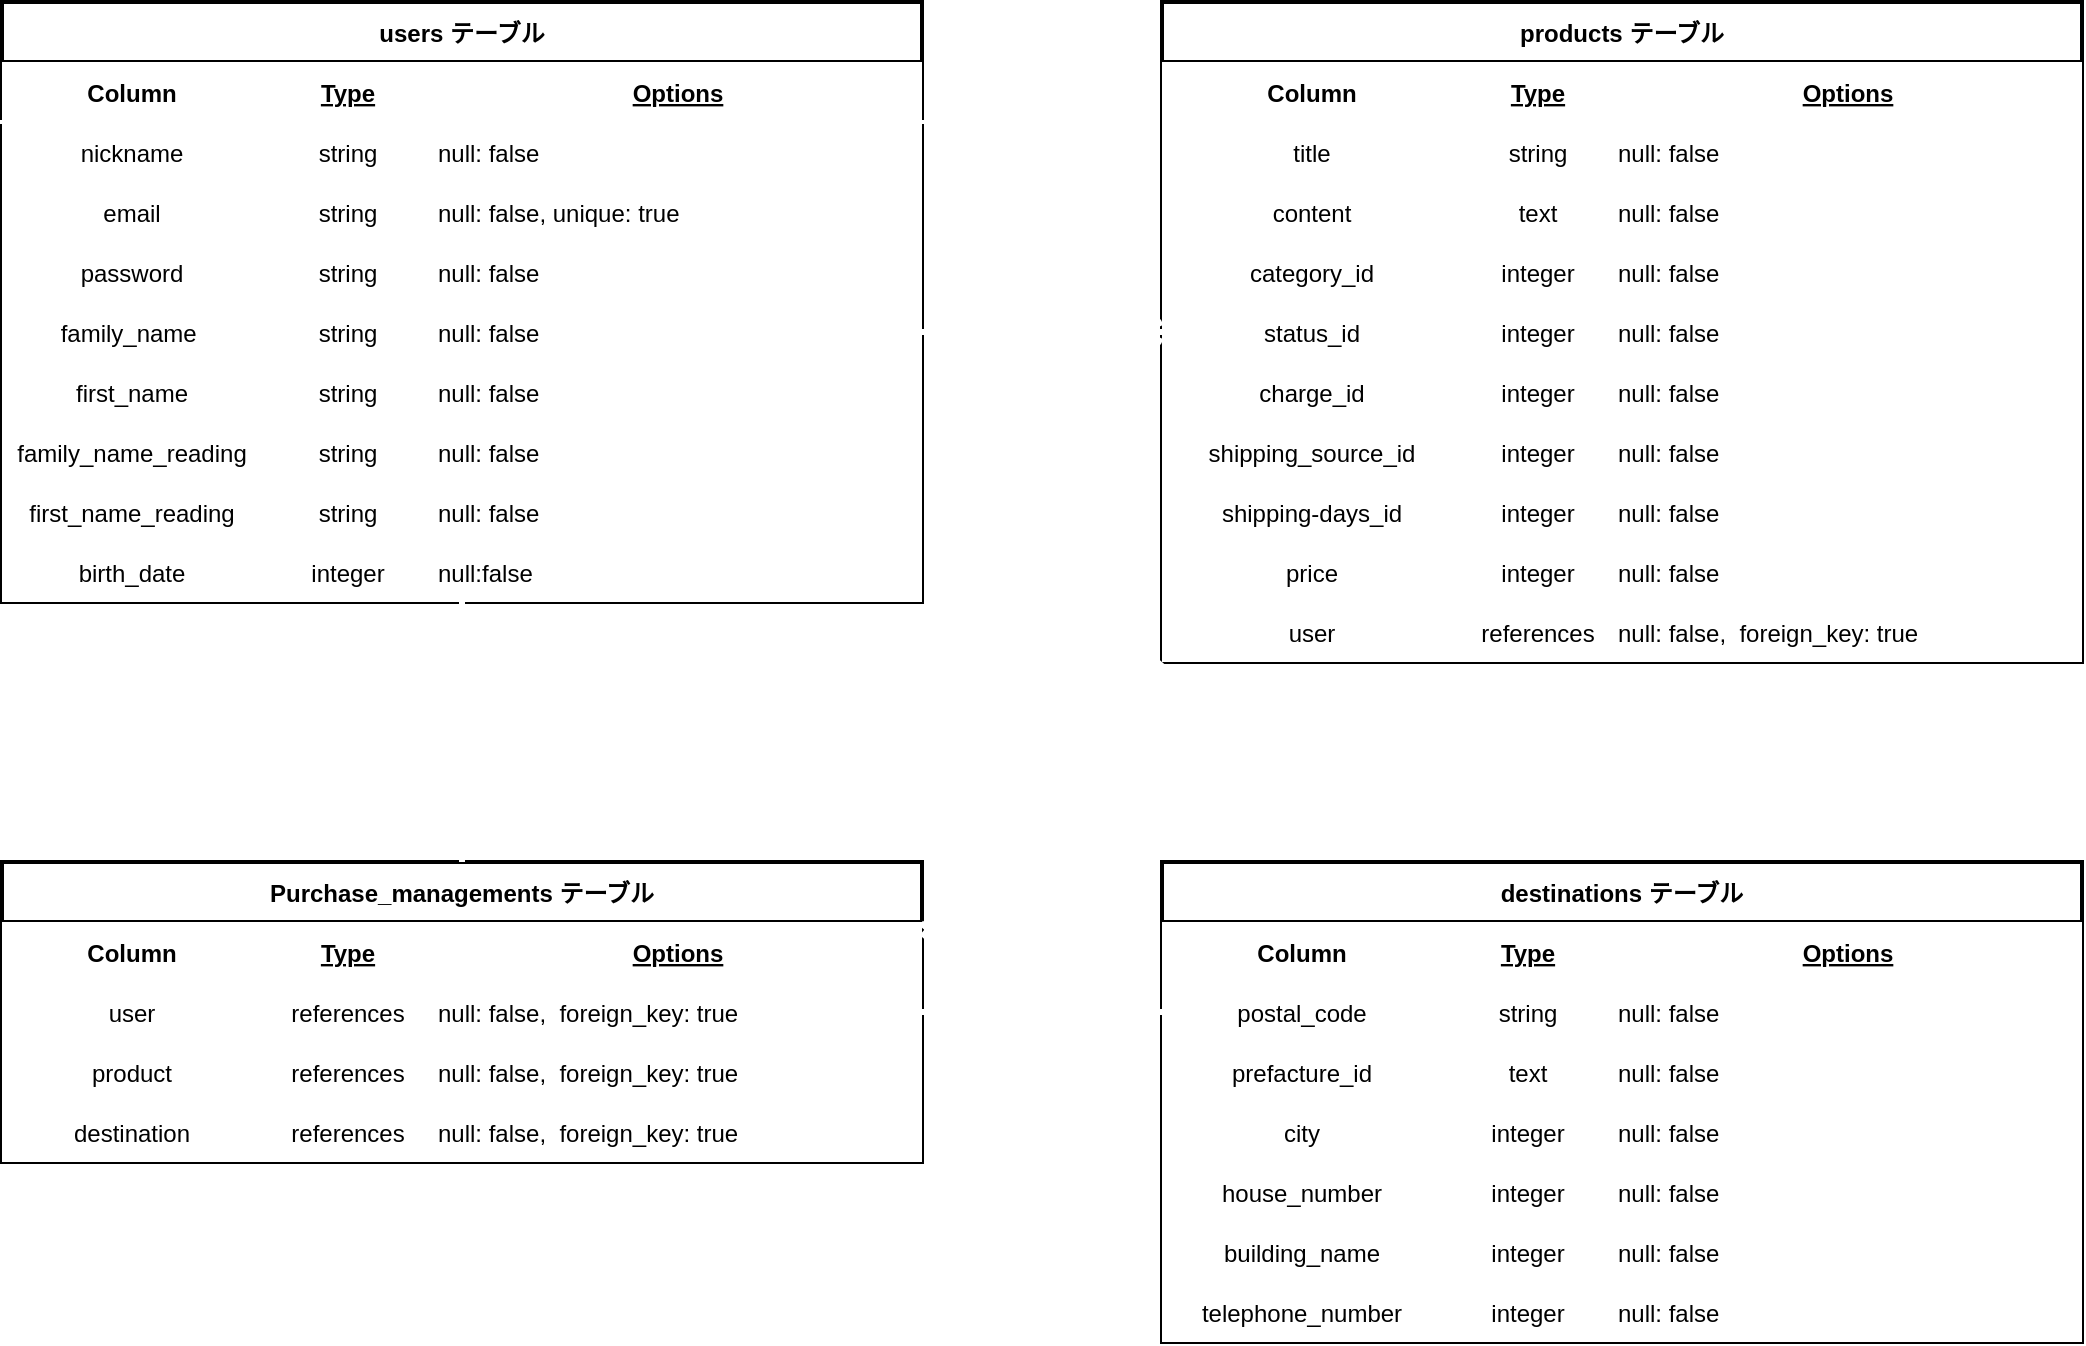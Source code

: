 <mxfile>
    <diagram id="tLEwSPBX2XLxRTHrnTl1" name="ページ1">
        <mxGraphModel dx="793" dy="527" grid="1" gridSize="10" guides="1" tooltips="1" connect="1" arrows="1" fold="1" page="1" pageScale="1" pageWidth="827" pageHeight="1169" math="0" shadow="0">
            <root>
                <mxCell id="0"/>
                <mxCell id="1" parent="0"/>
                <mxCell id="2" value="users テーブル" style="shape=table;startSize=30;container=1;collapsible=1;childLayout=tableLayout;fixedRows=1;rowLines=0;fontStyle=1;align=center;resizeLast=1;strokeWidth=2;" parent="1" vertex="1">
                    <mxGeometry x="20" y="40" width="460" height="300" as="geometry">
                        <mxRectangle x="20" y="40" width="120" height="30" as="alternateBounds"/>
                    </mxGeometry>
                </mxCell>
                <mxCell id="3" value="" style="shape=partialRectangle;collapsible=0;dropTarget=0;pointerEvents=0;top=0;left=0;bottom=1;right=0;points=[[0,0.5],[1,0.5]];portConstraint=eastwest;strokeWidth=2;strokeColor=#FFFFFF;" parent="2" vertex="1">
                    <mxGeometry y="30" width="460" height="30" as="geometry"/>
                </mxCell>
                <mxCell id="4" value="Column" style="shape=partialRectangle;connectable=0;top=0;left=0;bottom=0;right=0;fontStyle=1;overflow=hidden;strokeWidth=2;" parent="3" vertex="1">
                    <mxGeometry width="130" height="30" as="geometry">
                        <mxRectangle width="130" height="30" as="alternateBounds"/>
                    </mxGeometry>
                </mxCell>
                <mxCell id="5" value="Type" style="shape=partialRectangle;connectable=0;top=0;left=0;bottom=0;right=0;align=center;spacingLeft=6;fontStyle=5;overflow=hidden;shadow=0;strokeWidth=2;" parent="3" vertex="1">
                    <mxGeometry x="130" width="80" height="30" as="geometry">
                        <mxRectangle width="80" height="30" as="alternateBounds"/>
                    </mxGeometry>
                </mxCell>
                <mxCell id="24" value="Options" style="shape=partialRectangle;connectable=0;top=0;left=0;bottom=0;right=0;align=center;spacingLeft=6;fontStyle=5;overflow=hidden;strokeWidth=2;strokeColor=default;perimeterSpacing=2;" parent="3" vertex="1">
                    <mxGeometry x="210" width="250" height="30" as="geometry">
                        <mxRectangle width="250" height="30" as="alternateBounds"/>
                    </mxGeometry>
                </mxCell>
                <mxCell id="6" value="" style="shape=partialRectangle;collapsible=0;dropTarget=0;pointerEvents=0;top=0;left=0;bottom=0;right=0;points=[[0,0.5],[1,0.5]];portConstraint=eastwest;strokeWidth=2;" parent="2" vertex="1">
                    <mxGeometry y="60" width="460" height="30" as="geometry"/>
                </mxCell>
                <mxCell id="7" value="nickname" style="shape=partialRectangle;connectable=0;top=0;left=0;bottom=0;right=0;editable=1;overflow=hidden;strokeWidth=2;" parent="6" vertex="1">
                    <mxGeometry width="130" height="30" as="geometry">
                        <mxRectangle width="130" height="30" as="alternateBounds"/>
                    </mxGeometry>
                </mxCell>
                <mxCell id="8" value="string" style="shape=partialRectangle;connectable=0;top=0;left=0;bottom=0;right=0;align=center;spacingLeft=6;overflow=hidden;strokeWidth=2;" parent="6" vertex="1">
                    <mxGeometry x="130" width="80" height="30" as="geometry">
                        <mxRectangle width="80" height="30" as="alternateBounds"/>
                    </mxGeometry>
                </mxCell>
                <mxCell id="25" value="null: false" style="shape=partialRectangle;connectable=0;top=0;left=0;bottom=0;right=0;align=left;spacingLeft=6;overflow=hidden;strokeWidth=2;" parent="6" vertex="1">
                    <mxGeometry x="210" width="250" height="30" as="geometry">
                        <mxRectangle width="250" height="30" as="alternateBounds"/>
                    </mxGeometry>
                </mxCell>
                <mxCell id="9" value="" style="shape=partialRectangle;collapsible=0;dropTarget=0;pointerEvents=0;top=0;left=0;bottom=0;right=0;points=[[0,0.5],[1,0.5]];portConstraint=eastwest;strokeWidth=2;" parent="2" vertex="1">
                    <mxGeometry y="90" width="460" height="30" as="geometry"/>
                </mxCell>
                <mxCell id="10" value="email" style="shape=partialRectangle;connectable=0;top=0;left=0;bottom=0;right=0;editable=1;overflow=hidden;strokeWidth=2;" parent="9" vertex="1">
                    <mxGeometry width="130" height="30" as="geometry">
                        <mxRectangle width="130" height="30" as="alternateBounds"/>
                    </mxGeometry>
                </mxCell>
                <mxCell id="11" value="string" style="shape=partialRectangle;connectable=0;top=0;left=0;bottom=0;right=0;align=center;spacingLeft=6;overflow=hidden;strokeWidth=2;" parent="9" vertex="1">
                    <mxGeometry x="130" width="80" height="30" as="geometry">
                        <mxRectangle width="80" height="30" as="alternateBounds"/>
                    </mxGeometry>
                </mxCell>
                <mxCell id="26" value="null: false, unique: true" style="shape=partialRectangle;connectable=0;top=0;left=0;bottom=0;right=0;align=left;spacingLeft=6;overflow=hidden;strokeWidth=2;" parent="9" vertex="1">
                    <mxGeometry x="210" width="250" height="30" as="geometry">
                        <mxRectangle width="250" height="30" as="alternateBounds"/>
                    </mxGeometry>
                </mxCell>
                <mxCell id="12" value="" style="shape=partialRectangle;collapsible=0;dropTarget=0;pointerEvents=0;top=0;left=0;bottom=0;right=0;points=[[0,0.5],[1,0.5]];portConstraint=eastwest;strokeWidth=2;" parent="2" vertex="1">
                    <mxGeometry y="120" width="460" height="30" as="geometry"/>
                </mxCell>
                <mxCell id="13" value="password" style="shape=partialRectangle;connectable=0;top=0;left=0;bottom=0;right=0;editable=1;overflow=hidden;strokeWidth=2;" parent="12" vertex="1">
                    <mxGeometry width="130" height="30" as="geometry">
                        <mxRectangle width="130" height="30" as="alternateBounds"/>
                    </mxGeometry>
                </mxCell>
                <mxCell id="14" value="string" style="shape=partialRectangle;connectable=0;top=0;left=0;bottom=0;right=0;align=center;spacingLeft=6;overflow=hidden;strokeWidth=2;" parent="12" vertex="1">
                    <mxGeometry x="130" width="80" height="30" as="geometry">
                        <mxRectangle width="80" height="30" as="alternateBounds"/>
                    </mxGeometry>
                </mxCell>
                <mxCell id="27" value="null: false" style="shape=partialRectangle;connectable=0;top=0;left=0;bottom=0;right=0;align=left;spacingLeft=6;overflow=hidden;strokeWidth=2;" parent="12" vertex="1">
                    <mxGeometry x="210" width="250" height="30" as="geometry">
                        <mxRectangle width="250" height="30" as="alternateBounds"/>
                    </mxGeometry>
                </mxCell>
                <mxCell id="15" style="shape=partialRectangle;collapsible=0;dropTarget=0;pointerEvents=0;top=0;left=0;bottom=0;right=0;points=[[0,0.5],[1,0.5]];portConstraint=eastwest;strokeWidth=2;" parent="2" vertex="1">
                    <mxGeometry y="150" width="460" height="30" as="geometry"/>
                </mxCell>
                <mxCell id="16" value="family_name " style="shape=partialRectangle;connectable=0;top=0;left=0;bottom=0;right=0;editable=1;overflow=hidden;strokeWidth=2;" parent="15" vertex="1">
                    <mxGeometry width="130" height="30" as="geometry">
                        <mxRectangle width="130" height="30" as="alternateBounds"/>
                    </mxGeometry>
                </mxCell>
                <mxCell id="17" value="string" style="shape=partialRectangle;connectable=0;top=0;left=0;bottom=0;right=0;align=center;spacingLeft=6;overflow=hidden;strokeWidth=2;" parent="15" vertex="1">
                    <mxGeometry x="130" width="80" height="30" as="geometry">
                        <mxRectangle width="80" height="30" as="alternateBounds"/>
                    </mxGeometry>
                </mxCell>
                <mxCell id="28" value="null: false" style="shape=partialRectangle;connectable=0;top=0;left=0;bottom=0;right=0;align=left;spacingLeft=6;overflow=hidden;strokeWidth=2;" parent="15" vertex="1">
                    <mxGeometry x="210" width="250" height="30" as="geometry">
                        <mxRectangle width="250" height="30" as="alternateBounds"/>
                    </mxGeometry>
                </mxCell>
                <mxCell id="21" style="shape=partialRectangle;collapsible=0;dropTarget=0;pointerEvents=0;top=0;left=0;bottom=0;right=0;points=[[0,0.5],[1,0.5]];portConstraint=eastwest;strokeWidth=2;" parent="2" vertex="1">
                    <mxGeometry y="180" width="460" height="30" as="geometry"/>
                </mxCell>
                <mxCell id="22" value="first_name" style="shape=partialRectangle;connectable=0;top=0;left=0;bottom=0;right=0;editable=1;overflow=hidden;strokeWidth=2;" parent="21" vertex="1">
                    <mxGeometry width="130" height="30" as="geometry">
                        <mxRectangle width="130" height="30" as="alternateBounds"/>
                    </mxGeometry>
                </mxCell>
                <mxCell id="23" value="string" style="shape=partialRectangle;connectable=0;top=0;left=0;bottom=0;right=0;align=center;spacingLeft=6;overflow=hidden;strokeWidth=2;" parent="21" vertex="1">
                    <mxGeometry x="130" width="80" height="30" as="geometry">
                        <mxRectangle width="80" height="30" as="alternateBounds"/>
                    </mxGeometry>
                </mxCell>
                <mxCell id="29" value="null: false" style="shape=partialRectangle;connectable=0;top=0;left=0;bottom=0;right=0;align=left;spacingLeft=6;overflow=hidden;strokeWidth=2;" parent="21" vertex="1">
                    <mxGeometry x="210" width="250" height="30" as="geometry">
                        <mxRectangle width="250" height="30" as="alternateBounds"/>
                    </mxGeometry>
                </mxCell>
                <mxCell id="18" style="shape=partialRectangle;collapsible=0;dropTarget=0;pointerEvents=0;top=0;left=0;bottom=0;right=0;points=[[0,0.5],[1,0.5]];portConstraint=eastwest;strokeWidth=2;" parent="2" vertex="1">
                    <mxGeometry y="210" width="460" height="30" as="geometry"/>
                </mxCell>
                <mxCell id="19" value="family_name_reading" style="shape=partialRectangle;connectable=0;top=0;left=0;bottom=0;right=0;editable=1;overflow=hidden;strokeWidth=2;" parent="18" vertex="1">
                    <mxGeometry width="130" height="30" as="geometry">
                        <mxRectangle width="130" height="30" as="alternateBounds"/>
                    </mxGeometry>
                </mxCell>
                <mxCell id="20" value="string" style="shape=partialRectangle;connectable=0;top=0;left=0;bottom=0;right=0;align=center;spacingLeft=6;overflow=hidden;strokeWidth=2;" parent="18" vertex="1">
                    <mxGeometry x="130" width="80" height="30" as="geometry">
                        <mxRectangle width="80" height="30" as="alternateBounds"/>
                    </mxGeometry>
                </mxCell>
                <mxCell id="30" value="null: false" style="shape=partialRectangle;connectable=0;top=0;left=0;bottom=0;right=0;align=left;spacingLeft=6;overflow=hidden;strokeWidth=2;" parent="18" vertex="1">
                    <mxGeometry x="210" width="250" height="30" as="geometry">
                        <mxRectangle width="250" height="30" as="alternateBounds"/>
                    </mxGeometry>
                </mxCell>
                <mxCell id="59" style="shape=partialRectangle;collapsible=0;dropTarget=0;pointerEvents=0;top=0;left=0;bottom=0;right=0;points=[[0,0.5],[1,0.5]];portConstraint=eastwest;strokeWidth=2;" parent="2" vertex="1">
                    <mxGeometry y="240" width="460" height="30" as="geometry"/>
                </mxCell>
                <mxCell id="60" value="first_name_reading" style="shape=partialRectangle;connectable=0;top=0;left=0;bottom=0;right=0;editable=1;overflow=hidden;strokeWidth=2;" parent="59" vertex="1">
                    <mxGeometry width="130" height="30" as="geometry">
                        <mxRectangle width="130" height="30" as="alternateBounds"/>
                    </mxGeometry>
                </mxCell>
                <mxCell id="61" value="string" style="shape=partialRectangle;connectable=0;top=0;left=0;bottom=0;right=0;align=center;spacingLeft=6;overflow=hidden;strokeWidth=2;" parent="59" vertex="1">
                    <mxGeometry x="130" width="80" height="30" as="geometry">
                        <mxRectangle width="80" height="30" as="alternateBounds"/>
                    </mxGeometry>
                </mxCell>
                <mxCell id="62" value="null: false" style="shape=partialRectangle;connectable=0;top=0;left=0;bottom=0;right=0;align=left;spacingLeft=6;overflow=hidden;strokeWidth=2;" parent="59" vertex="1">
                    <mxGeometry x="210" width="250" height="30" as="geometry">
                        <mxRectangle width="250" height="30" as="alternateBounds"/>
                    </mxGeometry>
                </mxCell>
                <mxCell id="63" style="shape=partialRectangle;collapsible=0;dropTarget=0;pointerEvents=0;top=0;left=0;bottom=0;right=0;points=[[0,0.5],[1,0.5]];portConstraint=eastwest;strokeWidth=2;" parent="2" vertex="1">
                    <mxGeometry y="270" width="460" height="30" as="geometry"/>
                </mxCell>
                <mxCell id="64" value="birth_date" style="shape=partialRectangle;connectable=0;top=0;left=0;bottom=0;right=0;editable=1;overflow=hidden;strokeWidth=2;" parent="63" vertex="1">
                    <mxGeometry width="130" height="30" as="geometry">
                        <mxRectangle width="130" height="30" as="alternateBounds"/>
                    </mxGeometry>
                </mxCell>
                <mxCell id="65" value="integer" style="shape=partialRectangle;connectable=0;top=0;left=0;bottom=0;right=0;align=center;spacingLeft=6;overflow=hidden;strokeWidth=2;" parent="63" vertex="1">
                    <mxGeometry x="130" width="80" height="30" as="geometry">
                        <mxRectangle width="80" height="30" as="alternateBounds"/>
                    </mxGeometry>
                </mxCell>
                <mxCell id="66" value="null:false" style="shape=partialRectangle;connectable=0;top=0;left=0;bottom=0;right=0;align=left;spacingLeft=6;overflow=hidden;strokeWidth=2;" parent="63" vertex="1">
                    <mxGeometry x="210" width="250" height="30" as="geometry">
                        <mxRectangle width="250" height="30" as="alternateBounds"/>
                    </mxGeometry>
                </mxCell>
                <mxCell id="67" value="products テーブル" style="shape=table;startSize=30;container=1;collapsible=1;childLayout=tableLayout;fixedRows=1;rowLines=0;fontStyle=1;align=center;resizeLast=1;strokeWidth=2;" parent="1" vertex="1">
                    <mxGeometry x="600" y="40" width="460" height="330" as="geometry"/>
                </mxCell>
                <mxCell id="68" value="" style="shape=partialRectangle;collapsible=0;dropTarget=0;pointerEvents=0;top=0;left=0;bottom=1;right=0;points=[[0,0.5],[1,0.5]];portConstraint=eastwest;strokeWidth=2;" parent="67" vertex="1">
                    <mxGeometry y="30" width="460" height="30" as="geometry"/>
                </mxCell>
                <mxCell id="69" value="Column" style="shape=partialRectangle;connectable=0;top=0;left=0;bottom=0;right=0;fontStyle=1;overflow=hidden;strokeWidth=2;" parent="68" vertex="1">
                    <mxGeometry width="150" height="30" as="geometry">
                        <mxRectangle width="150" height="30" as="alternateBounds"/>
                    </mxGeometry>
                </mxCell>
                <mxCell id="70" value="Type" style="shape=partialRectangle;connectable=0;top=0;left=0;bottom=0;right=0;align=center;spacingLeft=6;fontStyle=5;overflow=hidden;shadow=0;strokeWidth=2;" parent="68" vertex="1">
                    <mxGeometry x="150" width="70" height="30" as="geometry">
                        <mxRectangle width="70" height="30" as="alternateBounds"/>
                    </mxGeometry>
                </mxCell>
                <mxCell id="71" value="Options" style="shape=partialRectangle;connectable=0;top=0;left=0;bottom=0;right=0;align=center;spacingLeft=6;fontStyle=5;overflow=hidden;strokeWidth=2;" parent="68" vertex="1">
                    <mxGeometry x="220" width="240" height="30" as="geometry">
                        <mxRectangle width="240" height="30" as="alternateBounds"/>
                    </mxGeometry>
                </mxCell>
                <mxCell id="72" value="" style="shape=partialRectangle;collapsible=0;dropTarget=0;pointerEvents=0;top=0;left=0;bottom=0;right=0;points=[[0,0.5],[1,0.5]];portConstraint=eastwest;strokeWidth=2;" parent="67" vertex="1">
                    <mxGeometry y="60" width="460" height="30" as="geometry"/>
                </mxCell>
                <mxCell id="73" value="title" style="shape=partialRectangle;connectable=0;top=0;left=0;bottom=0;right=0;editable=1;overflow=hidden;strokeWidth=2;" parent="72" vertex="1">
                    <mxGeometry width="150" height="30" as="geometry">
                        <mxRectangle width="150" height="30" as="alternateBounds"/>
                    </mxGeometry>
                </mxCell>
                <mxCell id="74" value="string" style="shape=partialRectangle;connectable=0;top=0;left=0;bottom=0;right=0;align=center;spacingLeft=6;overflow=hidden;strokeWidth=2;" parent="72" vertex="1">
                    <mxGeometry x="150" width="70" height="30" as="geometry">
                        <mxRectangle width="70" height="30" as="alternateBounds"/>
                    </mxGeometry>
                </mxCell>
                <mxCell id="75" value="null: false" style="shape=partialRectangle;connectable=0;top=0;left=0;bottom=0;right=0;align=left;spacingLeft=6;overflow=hidden;strokeWidth=2;" parent="72" vertex="1">
                    <mxGeometry x="220" width="240" height="30" as="geometry">
                        <mxRectangle width="240" height="30" as="alternateBounds"/>
                    </mxGeometry>
                </mxCell>
                <mxCell id="76" value="" style="shape=partialRectangle;collapsible=0;dropTarget=0;pointerEvents=0;top=0;left=0;bottom=0;right=0;points=[[0,0.5],[1,0.5]];portConstraint=eastwest;strokeWidth=2;" parent="67" vertex="1">
                    <mxGeometry y="90" width="460" height="30" as="geometry"/>
                </mxCell>
                <mxCell id="77" value="content" style="shape=partialRectangle;connectable=0;top=0;left=0;bottom=0;right=0;editable=1;overflow=hidden;strokeWidth=2;" parent="76" vertex="1">
                    <mxGeometry width="150" height="30" as="geometry">
                        <mxRectangle width="150" height="30" as="alternateBounds"/>
                    </mxGeometry>
                </mxCell>
                <mxCell id="78" value="text" style="shape=partialRectangle;connectable=0;top=0;left=0;bottom=0;right=0;align=center;spacingLeft=6;overflow=hidden;strokeWidth=2;" parent="76" vertex="1">
                    <mxGeometry x="150" width="70" height="30" as="geometry">
                        <mxRectangle width="70" height="30" as="alternateBounds"/>
                    </mxGeometry>
                </mxCell>
                <mxCell id="79" value="null: false" style="shape=partialRectangle;connectable=0;top=0;left=0;bottom=0;right=0;align=left;spacingLeft=6;overflow=hidden;strokeWidth=2;" parent="76" vertex="1">
                    <mxGeometry x="220" width="240" height="30" as="geometry">
                        <mxRectangle width="240" height="30" as="alternateBounds"/>
                    </mxGeometry>
                </mxCell>
                <mxCell id="80" value="" style="shape=partialRectangle;collapsible=0;dropTarget=0;pointerEvents=0;top=0;left=0;bottom=0;right=0;points=[[0,0.5],[1,0.5]];portConstraint=eastwest;strokeWidth=2;" parent="67" vertex="1">
                    <mxGeometry y="120" width="460" height="30" as="geometry"/>
                </mxCell>
                <mxCell id="81" value="category_id" style="shape=partialRectangle;connectable=0;top=0;left=0;bottom=0;right=0;editable=1;overflow=hidden;strokeWidth=2;" parent="80" vertex="1">
                    <mxGeometry width="150" height="30" as="geometry">
                        <mxRectangle width="150" height="30" as="alternateBounds"/>
                    </mxGeometry>
                </mxCell>
                <mxCell id="82" value="integer" style="shape=partialRectangle;connectable=0;top=0;left=0;bottom=0;right=0;align=center;spacingLeft=6;overflow=hidden;strokeWidth=2;" parent="80" vertex="1">
                    <mxGeometry x="150" width="70" height="30" as="geometry">
                        <mxRectangle width="70" height="30" as="alternateBounds"/>
                    </mxGeometry>
                </mxCell>
                <mxCell id="83" value="null: false" style="shape=partialRectangle;connectable=0;top=0;left=0;bottom=0;right=0;align=left;spacingLeft=6;overflow=hidden;strokeWidth=2;" parent="80" vertex="1">
                    <mxGeometry x="220" width="240" height="30" as="geometry">
                        <mxRectangle width="240" height="30" as="alternateBounds"/>
                    </mxGeometry>
                </mxCell>
                <mxCell id="84" style="shape=partialRectangle;collapsible=0;dropTarget=0;pointerEvents=0;top=0;left=0;bottom=0;right=0;points=[[0,0.5],[1,0.5]];portConstraint=eastwest;strokeWidth=2;" parent="67" vertex="1">
                    <mxGeometry y="150" width="460" height="30" as="geometry"/>
                </mxCell>
                <mxCell id="85" value="status_id" style="shape=partialRectangle;connectable=0;top=0;left=0;bottom=0;right=0;editable=1;overflow=hidden;strokeWidth=2;" parent="84" vertex="1">
                    <mxGeometry width="150" height="30" as="geometry">
                        <mxRectangle width="150" height="30" as="alternateBounds"/>
                    </mxGeometry>
                </mxCell>
                <mxCell id="86" value="integer" style="shape=partialRectangle;connectable=0;top=0;left=0;bottom=0;right=0;align=center;spacingLeft=6;overflow=hidden;strokeWidth=2;" parent="84" vertex="1">
                    <mxGeometry x="150" width="70" height="30" as="geometry">
                        <mxRectangle width="70" height="30" as="alternateBounds"/>
                    </mxGeometry>
                </mxCell>
                <mxCell id="87" value="null: false" style="shape=partialRectangle;connectable=0;top=0;left=0;bottom=0;right=0;align=left;spacingLeft=6;overflow=hidden;strokeWidth=2;" parent="84" vertex="1">
                    <mxGeometry x="220" width="240" height="30" as="geometry">
                        <mxRectangle width="240" height="30" as="alternateBounds"/>
                    </mxGeometry>
                </mxCell>
                <mxCell id="88" style="shape=partialRectangle;collapsible=0;dropTarget=0;pointerEvents=0;top=0;left=0;bottom=0;right=0;points=[[0,0.5],[1,0.5]];portConstraint=eastwest;strokeWidth=2;" parent="67" vertex="1">
                    <mxGeometry y="180" width="460" height="30" as="geometry"/>
                </mxCell>
                <mxCell id="89" value="charge_id" style="shape=partialRectangle;connectable=0;top=0;left=0;bottom=0;right=0;editable=1;overflow=hidden;strokeWidth=2;" parent="88" vertex="1">
                    <mxGeometry width="150" height="30" as="geometry">
                        <mxRectangle width="150" height="30" as="alternateBounds"/>
                    </mxGeometry>
                </mxCell>
                <mxCell id="90" value="integer" style="shape=partialRectangle;connectable=0;top=0;left=0;bottom=0;right=0;align=center;spacingLeft=6;overflow=hidden;strokeWidth=2;" parent="88" vertex="1">
                    <mxGeometry x="150" width="70" height="30" as="geometry">
                        <mxRectangle width="70" height="30" as="alternateBounds"/>
                    </mxGeometry>
                </mxCell>
                <mxCell id="91" value="null: false" style="shape=partialRectangle;connectable=0;top=0;left=0;bottom=0;right=0;align=left;spacingLeft=6;overflow=hidden;strokeWidth=2;" parent="88" vertex="1">
                    <mxGeometry x="220" width="240" height="30" as="geometry">
                        <mxRectangle width="240" height="30" as="alternateBounds"/>
                    </mxGeometry>
                </mxCell>
                <mxCell id="92" style="shape=partialRectangle;collapsible=0;dropTarget=0;pointerEvents=0;top=0;left=0;bottom=0;right=0;points=[[0,0.5],[1,0.5]];portConstraint=eastwest;strokeWidth=2;" parent="67" vertex="1">
                    <mxGeometry y="210" width="460" height="30" as="geometry"/>
                </mxCell>
                <mxCell id="93" value="shipping_source_id" style="shape=partialRectangle;connectable=0;top=0;left=0;bottom=0;right=0;editable=1;overflow=hidden;strokeWidth=2;" parent="92" vertex="1">
                    <mxGeometry width="150" height="30" as="geometry">
                        <mxRectangle width="150" height="30" as="alternateBounds"/>
                    </mxGeometry>
                </mxCell>
                <mxCell id="94" value="integer" style="shape=partialRectangle;connectable=0;top=0;left=0;bottom=0;right=0;align=center;spacingLeft=6;overflow=hidden;strokeWidth=2;" parent="92" vertex="1">
                    <mxGeometry x="150" width="70" height="30" as="geometry">
                        <mxRectangle width="70" height="30" as="alternateBounds"/>
                    </mxGeometry>
                </mxCell>
                <mxCell id="95" value="null: false" style="shape=partialRectangle;connectable=0;top=0;left=0;bottom=0;right=0;align=left;spacingLeft=6;overflow=hidden;strokeWidth=2;" parent="92" vertex="1">
                    <mxGeometry x="220" width="240" height="30" as="geometry">
                        <mxRectangle width="240" height="30" as="alternateBounds"/>
                    </mxGeometry>
                </mxCell>
                <mxCell id="96" style="shape=partialRectangle;collapsible=0;dropTarget=0;pointerEvents=0;top=0;left=0;bottom=0;right=0;points=[[0,0.5],[1,0.5]];portConstraint=eastwest;strokeWidth=2;" parent="67" vertex="1">
                    <mxGeometry y="240" width="460" height="30" as="geometry"/>
                </mxCell>
                <mxCell id="97" value="shipping-days_id" style="shape=partialRectangle;connectable=0;top=0;left=0;bottom=0;right=0;editable=1;overflow=hidden;strokeWidth=2;" parent="96" vertex="1">
                    <mxGeometry width="150" height="30" as="geometry">
                        <mxRectangle width="150" height="30" as="alternateBounds"/>
                    </mxGeometry>
                </mxCell>
                <mxCell id="98" value="integer" style="shape=partialRectangle;connectable=0;top=0;left=0;bottom=0;right=0;align=center;spacingLeft=6;overflow=hidden;strokeWidth=2;" parent="96" vertex="1">
                    <mxGeometry x="150" width="70" height="30" as="geometry">
                        <mxRectangle width="70" height="30" as="alternateBounds"/>
                    </mxGeometry>
                </mxCell>
                <mxCell id="99" value="null: false" style="shape=partialRectangle;connectable=0;top=0;left=0;bottom=0;right=0;align=left;spacingLeft=6;overflow=hidden;strokeWidth=2;" parent="96" vertex="1">
                    <mxGeometry x="220" width="240" height="30" as="geometry">
                        <mxRectangle width="240" height="30" as="alternateBounds"/>
                    </mxGeometry>
                </mxCell>
                <mxCell id="100" style="shape=partialRectangle;collapsible=0;dropTarget=0;pointerEvents=0;top=0;left=0;bottom=0;right=0;points=[[0,0.5],[1,0.5]];portConstraint=eastwest;strokeWidth=2;" parent="67" vertex="1">
                    <mxGeometry y="270" width="460" height="30" as="geometry"/>
                </mxCell>
                <mxCell id="101" value="price" style="shape=partialRectangle;connectable=0;top=0;left=0;bottom=0;right=0;editable=1;overflow=hidden;strokeWidth=2;" parent="100" vertex="1">
                    <mxGeometry width="150" height="30" as="geometry">
                        <mxRectangle width="150" height="30" as="alternateBounds"/>
                    </mxGeometry>
                </mxCell>
                <mxCell id="102" value="integer" style="shape=partialRectangle;connectable=0;top=0;left=0;bottom=0;right=0;align=center;spacingLeft=6;overflow=hidden;strokeWidth=2;" parent="100" vertex="1">
                    <mxGeometry x="150" width="70" height="30" as="geometry">
                        <mxRectangle width="70" height="30" as="alternateBounds"/>
                    </mxGeometry>
                </mxCell>
                <mxCell id="103" value="null: false" style="shape=partialRectangle;connectable=0;top=0;left=0;bottom=0;right=0;align=left;spacingLeft=6;overflow=hidden;strokeWidth=2;" parent="100" vertex="1">
                    <mxGeometry x="220" width="240" height="30" as="geometry">
                        <mxRectangle width="240" height="30" as="alternateBounds"/>
                    </mxGeometry>
                </mxCell>
                <mxCell id="104" style="shape=partialRectangle;collapsible=0;dropTarget=0;pointerEvents=0;top=0;left=0;bottom=0;right=0;points=[[0,0.5],[1,0.5]];portConstraint=eastwest;strokeWidth=2;" parent="67" vertex="1">
                    <mxGeometry y="300" width="460" height="30" as="geometry"/>
                </mxCell>
                <mxCell id="105" value="user" style="shape=partialRectangle;connectable=0;top=0;left=0;bottom=0;right=0;editable=1;overflow=hidden;strokeWidth=2;" parent="104" vertex="1">
                    <mxGeometry width="150" height="30" as="geometry">
                        <mxRectangle width="150" height="30" as="alternateBounds"/>
                    </mxGeometry>
                </mxCell>
                <mxCell id="106" value="references" style="shape=partialRectangle;connectable=0;top=0;left=0;bottom=0;right=0;align=center;spacingLeft=6;overflow=hidden;strokeWidth=2;" parent="104" vertex="1">
                    <mxGeometry x="150" width="70" height="30" as="geometry">
                        <mxRectangle width="70" height="30" as="alternateBounds"/>
                    </mxGeometry>
                </mxCell>
                <mxCell id="107" value="null: false,  foreign_key: true" style="shape=partialRectangle;connectable=0;top=0;left=0;bottom=0;right=0;align=left;spacingLeft=6;overflow=hidden;strokeWidth=2;" parent="104" vertex="1">
                    <mxGeometry x="220" width="240" height="30" as="geometry">
                        <mxRectangle width="240" height="30" as="alternateBounds"/>
                    </mxGeometry>
                </mxCell>
                <mxCell id="108" value="destinations テーブル" style="shape=table;startSize=30;container=1;collapsible=1;childLayout=tableLayout;fixedRows=1;rowLines=0;fontStyle=1;align=center;resizeLast=1;strokeWidth=2;" parent="1" vertex="1">
                    <mxGeometry x="600" y="470" width="460" height="240" as="geometry"/>
                </mxCell>
                <mxCell id="109" value="" style="shape=partialRectangle;collapsible=0;dropTarget=0;pointerEvents=0;top=0;left=0;bottom=1;right=0;points=[[0,0.5],[1,0.5]];portConstraint=eastwest;strokeWidth=2;" parent="108" vertex="1">
                    <mxGeometry y="30" width="460" height="30" as="geometry"/>
                </mxCell>
                <mxCell id="110" value="Column" style="shape=partialRectangle;connectable=0;top=0;left=0;bottom=0;right=0;fontStyle=1;overflow=hidden;strokeWidth=2;" parent="109" vertex="1">
                    <mxGeometry width="140" height="30" as="geometry">
                        <mxRectangle width="140" height="30" as="alternateBounds"/>
                    </mxGeometry>
                </mxCell>
                <mxCell id="111" value="Type" style="shape=partialRectangle;connectable=0;top=0;left=0;bottom=0;right=0;align=center;spacingLeft=6;fontStyle=5;overflow=hidden;shadow=0;strokeWidth=2;" parent="109" vertex="1">
                    <mxGeometry x="140" width="80" height="30" as="geometry">
                        <mxRectangle width="80" height="30" as="alternateBounds"/>
                    </mxGeometry>
                </mxCell>
                <mxCell id="112" value="Options" style="shape=partialRectangle;connectable=0;top=0;left=0;bottom=0;right=0;align=center;spacingLeft=6;fontStyle=5;overflow=hidden;strokeWidth=2;" parent="109" vertex="1">
                    <mxGeometry x="220" width="240" height="30" as="geometry">
                        <mxRectangle width="240" height="30" as="alternateBounds"/>
                    </mxGeometry>
                </mxCell>
                <mxCell id="113" value="" style="shape=partialRectangle;collapsible=0;dropTarget=0;pointerEvents=0;top=0;left=0;bottom=0;right=0;points=[[0,0.5],[1,0.5]];portConstraint=eastwest;strokeWidth=2;" parent="108" vertex="1">
                    <mxGeometry y="60" width="460" height="30" as="geometry"/>
                </mxCell>
                <mxCell id="114" value="postal_code" style="shape=partialRectangle;connectable=0;top=0;left=0;bottom=0;right=0;editable=1;overflow=hidden;strokeWidth=2;" parent="113" vertex="1">
                    <mxGeometry width="140" height="30" as="geometry">
                        <mxRectangle width="140" height="30" as="alternateBounds"/>
                    </mxGeometry>
                </mxCell>
                <mxCell id="115" value="string" style="shape=partialRectangle;connectable=0;top=0;left=0;bottom=0;right=0;align=center;spacingLeft=6;overflow=hidden;strokeWidth=2;" parent="113" vertex="1">
                    <mxGeometry x="140" width="80" height="30" as="geometry">
                        <mxRectangle width="80" height="30" as="alternateBounds"/>
                    </mxGeometry>
                </mxCell>
                <mxCell id="116" value="null: false" style="shape=partialRectangle;connectable=0;top=0;left=0;bottom=0;right=0;align=left;spacingLeft=6;overflow=hidden;strokeWidth=2;" parent="113" vertex="1">
                    <mxGeometry x="220" width="240" height="30" as="geometry">
                        <mxRectangle width="240" height="30" as="alternateBounds"/>
                    </mxGeometry>
                </mxCell>
                <mxCell id="117" value="" style="shape=partialRectangle;collapsible=0;dropTarget=0;pointerEvents=0;top=0;left=0;bottom=0;right=0;points=[[0,0.5],[1,0.5]];portConstraint=eastwest;strokeWidth=2;" parent="108" vertex="1">
                    <mxGeometry y="90" width="460" height="30" as="geometry"/>
                </mxCell>
                <mxCell id="118" value="prefacture_id" style="shape=partialRectangle;connectable=0;top=0;left=0;bottom=0;right=0;editable=1;overflow=hidden;strokeWidth=2;" parent="117" vertex="1">
                    <mxGeometry width="140" height="30" as="geometry">
                        <mxRectangle width="140" height="30" as="alternateBounds"/>
                    </mxGeometry>
                </mxCell>
                <mxCell id="119" value="text" style="shape=partialRectangle;connectable=0;top=0;left=0;bottom=0;right=0;align=center;spacingLeft=6;overflow=hidden;strokeWidth=2;" parent="117" vertex="1">
                    <mxGeometry x="140" width="80" height="30" as="geometry">
                        <mxRectangle width="80" height="30" as="alternateBounds"/>
                    </mxGeometry>
                </mxCell>
                <mxCell id="120" value="null: false" style="shape=partialRectangle;connectable=0;top=0;left=0;bottom=0;right=0;align=left;spacingLeft=6;overflow=hidden;strokeWidth=2;" parent="117" vertex="1">
                    <mxGeometry x="220" width="240" height="30" as="geometry">
                        <mxRectangle width="240" height="30" as="alternateBounds"/>
                    </mxGeometry>
                </mxCell>
                <mxCell id="121" value="" style="shape=partialRectangle;collapsible=0;dropTarget=0;pointerEvents=0;top=0;left=0;bottom=0;right=0;points=[[0,0.5],[1,0.5]];portConstraint=eastwest;strokeWidth=2;" parent="108" vertex="1">
                    <mxGeometry y="120" width="460" height="30" as="geometry"/>
                </mxCell>
                <mxCell id="122" value="city" style="shape=partialRectangle;connectable=0;top=0;left=0;bottom=0;right=0;editable=1;overflow=hidden;strokeWidth=2;" parent="121" vertex="1">
                    <mxGeometry width="140" height="30" as="geometry">
                        <mxRectangle width="140" height="30" as="alternateBounds"/>
                    </mxGeometry>
                </mxCell>
                <mxCell id="123" value="integer" style="shape=partialRectangle;connectable=0;top=0;left=0;bottom=0;right=0;align=center;spacingLeft=6;overflow=hidden;strokeWidth=2;" parent="121" vertex="1">
                    <mxGeometry x="140" width="80" height="30" as="geometry">
                        <mxRectangle width="80" height="30" as="alternateBounds"/>
                    </mxGeometry>
                </mxCell>
                <mxCell id="124" value="null: false" style="shape=partialRectangle;connectable=0;top=0;left=0;bottom=0;right=0;align=left;spacingLeft=6;overflow=hidden;strokeWidth=2;" parent="121" vertex="1">
                    <mxGeometry x="220" width="240" height="30" as="geometry">
                        <mxRectangle width="240" height="30" as="alternateBounds"/>
                    </mxGeometry>
                </mxCell>
                <mxCell id="125" style="shape=partialRectangle;collapsible=0;dropTarget=0;pointerEvents=0;top=0;left=0;bottom=0;right=0;points=[[0,0.5],[1,0.5]];portConstraint=eastwest;strokeWidth=2;" parent="108" vertex="1">
                    <mxGeometry y="150" width="460" height="30" as="geometry"/>
                </mxCell>
                <mxCell id="126" value="house_number" style="shape=partialRectangle;connectable=0;top=0;left=0;bottom=0;right=0;editable=1;overflow=hidden;strokeWidth=2;" parent="125" vertex="1">
                    <mxGeometry width="140" height="30" as="geometry">
                        <mxRectangle width="140" height="30" as="alternateBounds"/>
                    </mxGeometry>
                </mxCell>
                <mxCell id="127" value="integer" style="shape=partialRectangle;connectable=0;top=0;left=0;bottom=0;right=0;align=center;spacingLeft=6;overflow=hidden;strokeWidth=2;" parent="125" vertex="1">
                    <mxGeometry x="140" width="80" height="30" as="geometry">
                        <mxRectangle width="80" height="30" as="alternateBounds"/>
                    </mxGeometry>
                </mxCell>
                <mxCell id="128" value="null: false" style="shape=partialRectangle;connectable=0;top=0;left=0;bottom=0;right=0;align=left;spacingLeft=6;overflow=hidden;strokeWidth=2;" parent="125" vertex="1">
                    <mxGeometry x="220" width="240" height="30" as="geometry">
                        <mxRectangle width="240" height="30" as="alternateBounds"/>
                    </mxGeometry>
                </mxCell>
                <mxCell id="129" style="shape=partialRectangle;collapsible=0;dropTarget=0;pointerEvents=0;top=0;left=0;bottom=0;right=0;points=[[0,0.5],[1,0.5]];portConstraint=eastwest;strokeWidth=2;" parent="108" vertex="1">
                    <mxGeometry y="180" width="460" height="30" as="geometry"/>
                </mxCell>
                <mxCell id="130" value="building_name" style="shape=partialRectangle;connectable=0;top=0;left=0;bottom=0;right=0;editable=1;overflow=hidden;strokeWidth=2;" parent="129" vertex="1">
                    <mxGeometry width="140" height="30" as="geometry">
                        <mxRectangle width="140" height="30" as="alternateBounds"/>
                    </mxGeometry>
                </mxCell>
                <mxCell id="131" value="integer" style="shape=partialRectangle;connectable=0;top=0;left=0;bottom=0;right=0;align=center;spacingLeft=6;overflow=hidden;strokeWidth=2;" parent="129" vertex="1">
                    <mxGeometry x="140" width="80" height="30" as="geometry">
                        <mxRectangle width="80" height="30" as="alternateBounds"/>
                    </mxGeometry>
                </mxCell>
                <mxCell id="132" value="null: false" style="shape=partialRectangle;connectable=0;top=0;left=0;bottom=0;right=0;align=left;spacingLeft=6;overflow=hidden;strokeWidth=2;" parent="129" vertex="1">
                    <mxGeometry x="220" width="240" height="30" as="geometry">
                        <mxRectangle width="240" height="30" as="alternateBounds"/>
                    </mxGeometry>
                </mxCell>
                <mxCell id="133" style="shape=partialRectangle;collapsible=0;dropTarget=0;pointerEvents=0;top=0;left=0;bottom=0;right=0;points=[[0,0.5],[1,0.5]];portConstraint=eastwest;strokeWidth=2;" parent="108" vertex="1">
                    <mxGeometry y="210" width="460" height="30" as="geometry"/>
                </mxCell>
                <mxCell id="134" value="telephone_number" style="shape=partialRectangle;connectable=0;top=0;left=0;bottom=0;right=0;editable=1;overflow=hidden;strokeWidth=2;" parent="133" vertex="1">
                    <mxGeometry width="140" height="30" as="geometry">
                        <mxRectangle width="140" height="30" as="alternateBounds"/>
                    </mxGeometry>
                </mxCell>
                <mxCell id="135" value="integer" style="shape=partialRectangle;connectable=0;top=0;left=0;bottom=0;right=0;align=center;spacingLeft=6;overflow=hidden;strokeWidth=2;" parent="133" vertex="1">
                    <mxGeometry x="140" width="80" height="30" as="geometry">
                        <mxRectangle width="80" height="30" as="alternateBounds"/>
                    </mxGeometry>
                </mxCell>
                <mxCell id="136" value="null: false" style="shape=partialRectangle;connectable=0;top=0;left=0;bottom=0;right=0;align=left;spacingLeft=6;overflow=hidden;strokeWidth=2;" parent="133" vertex="1">
                    <mxGeometry x="220" width="240" height="30" as="geometry">
                        <mxRectangle width="240" height="30" as="alternateBounds"/>
                    </mxGeometry>
                </mxCell>
                <mxCell id="150" value="" style="edgeStyle=entityRelationEdgeStyle;fontSize=12;html=1;endArrow=ERoneToMany;exitX=1;exitY=0.5;exitDx=0;exitDy=0;entryX=0;entryY=0.5;entryDx=0;entryDy=0;fontStyle=0;strokeWidth=3;startArrow=ERone;startFill=0;fillColor=#f5f5f5;strokeColor=#FFFFFF;" parent="1" source="15" target="84" edge="1">
                    <mxGeometry width="100" height="100" relative="1" as="geometry">
                        <mxPoint x="490" y="310" as="sourcePoint"/>
                        <mxPoint x="590" y="210" as="targetPoint"/>
                    </mxGeometry>
                </mxCell>
                <mxCell id="153" value="Purchase_managements テーブル" style="shape=table;startSize=30;container=1;collapsible=1;childLayout=tableLayout;fixedRows=1;rowLines=0;fontStyle=1;align=center;resizeLast=1;strokeWidth=2;" parent="1" vertex="1">
                    <mxGeometry x="20" y="470" width="460" height="150" as="geometry"/>
                </mxCell>
                <mxCell id="154" value="" style="shape=partialRectangle;collapsible=0;dropTarget=0;pointerEvents=0;top=0;left=0;bottom=1;right=0;points=[[0,0.5],[1,0.5]];portConstraint=eastwest;strokeWidth=2;" parent="153" vertex="1">
                    <mxGeometry y="30" width="460" height="30" as="geometry"/>
                </mxCell>
                <mxCell id="155" value="Column" style="shape=partialRectangle;connectable=0;top=0;left=0;bottom=0;right=0;fontStyle=1;overflow=hidden;strokeWidth=2;" parent="154" vertex="1">
                    <mxGeometry width="130" height="30" as="geometry">
                        <mxRectangle width="130" height="30" as="alternateBounds"/>
                    </mxGeometry>
                </mxCell>
                <mxCell id="156" value="Type" style="shape=partialRectangle;connectable=0;top=0;left=0;bottom=0;right=0;align=center;spacingLeft=6;fontStyle=5;overflow=hidden;shadow=0;strokeWidth=2;" parent="154" vertex="1">
                    <mxGeometry x="130" width="80" height="30" as="geometry">
                        <mxRectangle width="80" height="30" as="alternateBounds"/>
                    </mxGeometry>
                </mxCell>
                <mxCell id="157" value="Options" style="shape=partialRectangle;connectable=0;top=0;left=0;bottom=0;right=0;align=center;spacingLeft=6;fontStyle=5;overflow=hidden;strokeWidth=2;" parent="154" vertex="1">
                    <mxGeometry x="210" width="250" height="30" as="geometry">
                        <mxRectangle width="250" height="30" as="alternateBounds"/>
                    </mxGeometry>
                </mxCell>
                <mxCell id="190" style="shape=partialRectangle;collapsible=0;dropTarget=0;pointerEvents=0;top=0;left=0;bottom=0;right=0;points=[[0,0.5],[1,0.5]];portConstraint=eastwest;strokeWidth=2;" parent="153" vertex="1">
                    <mxGeometry y="60" width="460" height="30" as="geometry"/>
                </mxCell>
                <mxCell id="191" value="user" style="shape=partialRectangle;connectable=0;top=0;left=0;bottom=0;right=0;editable=1;overflow=hidden;strokeWidth=2;" parent="190" vertex="1">
                    <mxGeometry width="130" height="30" as="geometry">
                        <mxRectangle width="130" height="30" as="alternateBounds"/>
                    </mxGeometry>
                </mxCell>
                <mxCell id="192" value="references" style="shape=partialRectangle;connectable=0;top=0;left=0;bottom=0;right=0;align=center;spacingLeft=6;overflow=hidden;strokeWidth=2;" parent="190" vertex="1">
                    <mxGeometry x="130" width="80" height="30" as="geometry">
                        <mxRectangle width="80" height="30" as="alternateBounds"/>
                    </mxGeometry>
                </mxCell>
                <mxCell id="193" value="null: false,  foreign_key: true" style="shape=partialRectangle;connectable=0;top=0;left=0;bottom=0;right=0;align=left;spacingLeft=6;overflow=hidden;strokeWidth=2;" parent="190" vertex="1">
                    <mxGeometry x="210" width="250" height="30" as="geometry">
                        <mxRectangle width="250" height="30" as="alternateBounds"/>
                    </mxGeometry>
                </mxCell>
                <mxCell id="198" style="shape=partialRectangle;collapsible=0;dropTarget=0;pointerEvents=0;top=0;left=0;bottom=0;right=0;points=[[0,0.5],[1,0.5]];portConstraint=eastwest;strokeWidth=2;" parent="153" vertex="1">
                    <mxGeometry y="90" width="460" height="30" as="geometry"/>
                </mxCell>
                <mxCell id="199" value="product" style="shape=partialRectangle;connectable=0;top=0;left=0;bottom=0;right=0;editable=1;overflow=hidden;strokeWidth=2;" parent="198" vertex="1">
                    <mxGeometry width="130" height="30" as="geometry">
                        <mxRectangle width="130" height="30" as="alternateBounds"/>
                    </mxGeometry>
                </mxCell>
                <mxCell id="200" value="references" style="shape=partialRectangle;connectable=0;top=0;left=0;bottom=0;right=0;align=center;spacingLeft=6;overflow=hidden;strokeWidth=2;" parent="198" vertex="1">
                    <mxGeometry x="130" width="80" height="30" as="geometry">
                        <mxRectangle width="80" height="30" as="alternateBounds"/>
                    </mxGeometry>
                </mxCell>
                <mxCell id="201" value="null: false,  foreign_key: true" style="shape=partialRectangle;connectable=0;top=0;left=0;bottom=0;right=0;align=left;spacingLeft=6;overflow=hidden;strokeWidth=2;" parent="198" vertex="1">
                    <mxGeometry x="210" width="250" height="30" as="geometry">
                        <mxRectangle width="250" height="30" as="alternateBounds"/>
                    </mxGeometry>
                </mxCell>
                <mxCell id="207" style="shape=partialRectangle;collapsible=0;dropTarget=0;pointerEvents=0;top=0;left=0;bottom=0;right=0;points=[[0,0.5],[1,0.5]];portConstraint=eastwest;strokeWidth=2;" vertex="1" parent="153">
                    <mxGeometry y="120" width="460" height="30" as="geometry"/>
                </mxCell>
                <mxCell id="208" value="destination" style="shape=partialRectangle;connectable=0;top=0;left=0;bottom=0;right=0;editable=1;overflow=hidden;strokeWidth=2;" vertex="1" parent="207">
                    <mxGeometry width="130" height="30" as="geometry">
                        <mxRectangle width="130" height="30" as="alternateBounds"/>
                    </mxGeometry>
                </mxCell>
                <mxCell id="209" value="references" style="shape=partialRectangle;connectable=0;top=0;left=0;bottom=0;right=0;align=center;spacingLeft=6;overflow=hidden;strokeWidth=2;" vertex="1" parent="207">
                    <mxGeometry x="130" width="80" height="30" as="geometry">
                        <mxRectangle width="80" height="30" as="alternateBounds"/>
                    </mxGeometry>
                </mxCell>
                <mxCell id="210" value="null: false,  foreign_key: true" style="shape=partialRectangle;connectable=0;top=0;left=0;bottom=0;right=0;align=left;spacingLeft=6;overflow=hidden;strokeWidth=2;" vertex="1" parent="207">
                    <mxGeometry x="210" width="250" height="30" as="geometry">
                        <mxRectangle width="250" height="30" as="alternateBounds"/>
                    </mxGeometry>
                </mxCell>
                <mxCell id="203" value="" style="fontSize=12;html=1;endArrow=ERone;endFill=1;strokeWidth=3;entryX=1;entryY=0.5;entryDx=0;entryDy=0;exitX=0;exitY=0.5;exitDx=0;exitDy=0;startArrow=ERone;startFill=0;strokeColor=#FFFFFF;" parent="1" source="113" target="153" edge="1">
                    <mxGeometry width="100" height="100" relative="1" as="geometry">
                        <mxPoint x="590" y="310" as="sourcePoint"/>
                        <mxPoint x="690" y="210" as="targetPoint"/>
                    </mxGeometry>
                </mxCell>
                <mxCell id="204" value="" style="fontSize=12;html=1;endArrow=ERone;endFill=1;strokeWidth=3;startArrow=ERone;startFill=0;strokeColor=#FFFFFF;entryX=0.5;entryY=0;entryDx=0;entryDy=0;exitX=0.5;exitY=1;exitDx=0;exitDy=0;" edge="1" parent="1" source="2" target="153">
                    <mxGeometry width="100" height="100" relative="1" as="geometry">
                        <mxPoint x="540" y="360" as="sourcePoint"/>
                        <mxPoint x="540" y="510" as="targetPoint"/>
                    </mxGeometry>
                </mxCell>
                <mxCell id="206" value="" style="fontSize=12;html=1;endArrow=ERone;endFill=1;strokeWidth=3;startArrow=ERone;startFill=0;strokeColor=#FFFFFF;entryX=1;entryY=0.25;entryDx=0;entryDy=0;exitX=0;exitY=1;exitDx=0;exitDy=0;" edge="1" parent="1" source="67" target="153">
                    <mxGeometry width="100" height="100" relative="1" as="geometry">
                        <mxPoint x="260" y="350.0" as="sourcePoint"/>
                        <mxPoint x="260" y="450" as="targetPoint"/>
                    </mxGeometry>
                </mxCell>
            </root>
        </mxGraphModel>
    </diagram>
</mxfile>